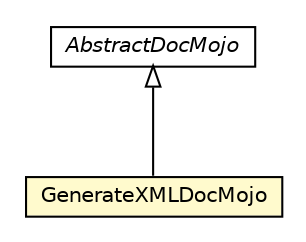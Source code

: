 #!/usr/local/bin/dot
#
# Class diagram 
# Generated by UMLGraph version R5_6-24-gf6e263 (http://www.umlgraph.org/)
#

digraph G {
	edge [fontname="Helvetica",fontsize=10,labelfontname="Helvetica",labelfontsize=10];
	node [fontname="Helvetica",fontsize=10,shape=plaintext];
	nodesep=0.25;
	ranksep=0.5;
	// fr.fastconnect.factory.tibco.bw.maven.doc.AbstractDocMojo
	c3037 [label=<<table title="fr.fastconnect.factory.tibco.bw.maven.doc.AbstractDocMojo" border="0" cellborder="1" cellspacing="0" cellpadding="2" port="p" href="./AbstractDocMojo.html">
		<tr><td><table border="0" cellspacing="0" cellpadding="1">
<tr><td align="center" balign="center"><font face="Helvetica-Oblique"> AbstractDocMojo </font></td></tr>
		</table></td></tr>
		</table>>, URL="./AbstractDocMojo.html", fontname="Helvetica", fontcolor="black", fontsize=10.0];
	// fr.fastconnect.factory.tibco.bw.maven.doc.GenerateXMLDocMojo
	c3038 [label=<<table title="fr.fastconnect.factory.tibco.bw.maven.doc.GenerateXMLDocMojo" border="0" cellborder="1" cellspacing="0" cellpadding="2" port="p" bgcolor="lemonChiffon" href="./GenerateXMLDocMojo.html">
		<tr><td><table border="0" cellspacing="0" cellpadding="1">
<tr><td align="center" balign="center"> GenerateXMLDocMojo </td></tr>
		</table></td></tr>
		</table>>, URL="./GenerateXMLDocMojo.html", fontname="Helvetica", fontcolor="black", fontsize=10.0];
	//fr.fastconnect.factory.tibco.bw.maven.doc.GenerateXMLDocMojo extends fr.fastconnect.factory.tibco.bw.maven.doc.AbstractDocMojo
	c3037:p -> c3038:p [dir=back,arrowtail=empty];
}

